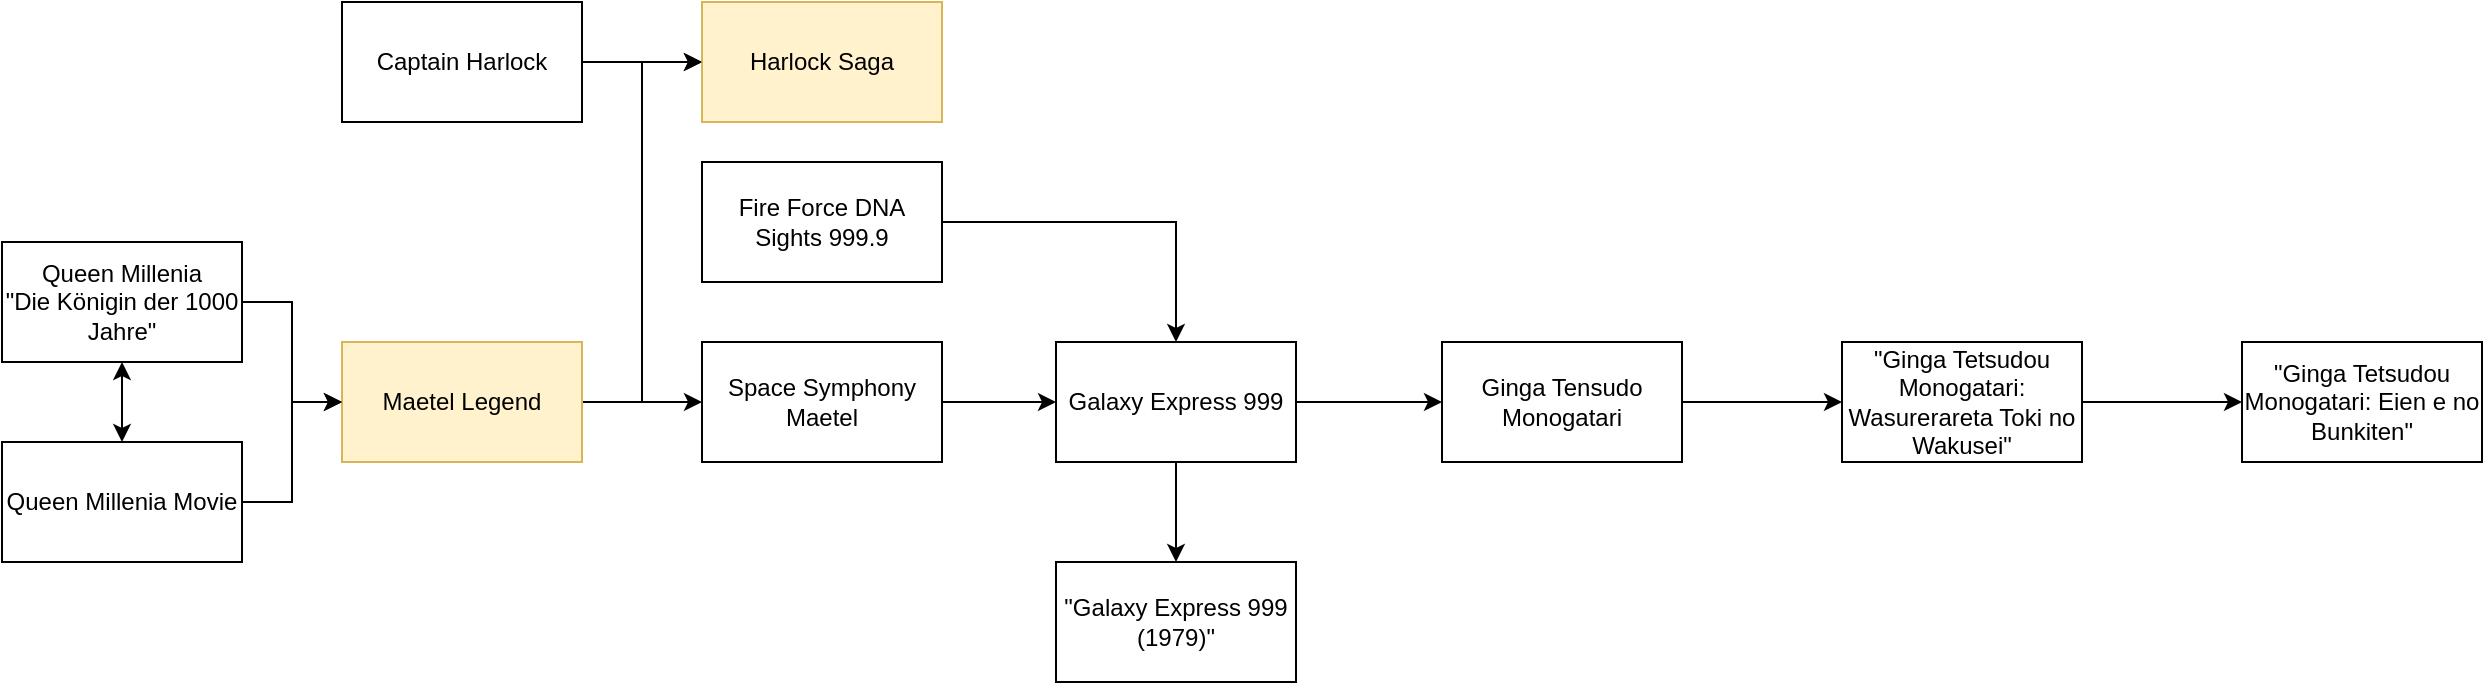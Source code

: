 <mxfile version="13.8.2" type="github">
  <diagram id="A9vEdWF77vsQXDjpMoYT" name="Page-1">
    <mxGraphModel dx="803" dy="463" grid="1" gridSize="10" guides="1" tooltips="1" connect="1" arrows="1" fold="1" page="1" pageScale="1" pageWidth="827" pageHeight="1169" math="0" shadow="0">
      <root>
        <mxCell id="0" />
        <mxCell id="1" parent="0" />
        <mxCell id="ZEhwApikZOu2tMlTH12N-8" style="edgeStyle=orthogonalEdgeStyle;rounded=0;orthogonalLoop=1;jettySize=auto;html=1;exitX=1;exitY=0.5;exitDx=0;exitDy=0;entryX=0;entryY=0.5;entryDx=0;entryDy=0;startArrow=none;startFill=0;" edge="1" parent="1" source="ZEhwApikZOu2tMlTH12N-1" target="ZEhwApikZOu2tMlTH12N-7">
          <mxGeometry relative="1" as="geometry" />
        </mxCell>
        <mxCell id="ZEhwApikZOu2tMlTH12N-14" style="edgeStyle=orthogonalEdgeStyle;rounded=0;orthogonalLoop=1;jettySize=auto;html=1;exitX=1;exitY=0.5;exitDx=0;exitDy=0;startArrow=none;startFill=0;" edge="1" parent="1" source="ZEhwApikZOu2tMlTH12N-1" target="ZEhwApikZOu2tMlTH12N-13">
          <mxGeometry relative="1" as="geometry" />
        </mxCell>
        <mxCell id="ZEhwApikZOu2tMlTH12N-1" value="Maetel Legend" style="rounded=0;whiteSpace=wrap;html=1;fillColor=#fff2cc;strokeColor=#d6b656;" vertex="1" parent="1">
          <mxGeometry x="350" y="190" width="120" height="60" as="geometry" />
        </mxCell>
        <mxCell id="ZEhwApikZOu2tMlTH12N-4" style="edgeStyle=orthogonalEdgeStyle;rounded=0;orthogonalLoop=1;jettySize=auto;html=1;exitX=0.5;exitY=1;exitDx=0;exitDy=0;entryX=0.5;entryY=0;entryDx=0;entryDy=0;startArrow=classic;startFill=1;" edge="1" parent="1" source="ZEhwApikZOu2tMlTH12N-2" target="ZEhwApikZOu2tMlTH12N-3">
          <mxGeometry relative="1" as="geometry" />
        </mxCell>
        <mxCell id="ZEhwApikZOu2tMlTH12N-5" style="edgeStyle=orthogonalEdgeStyle;rounded=0;orthogonalLoop=1;jettySize=auto;html=1;exitX=1;exitY=0.5;exitDx=0;exitDy=0;entryX=0;entryY=0.5;entryDx=0;entryDy=0;startArrow=none;startFill=0;" edge="1" parent="1" source="ZEhwApikZOu2tMlTH12N-2" target="ZEhwApikZOu2tMlTH12N-1">
          <mxGeometry relative="1" as="geometry" />
        </mxCell>
        <mxCell id="ZEhwApikZOu2tMlTH12N-2" value="&lt;div&gt;Queen Millenia&lt;/div&gt;&lt;div&gt;&quot;Die Königin der 1000 Jahre&quot; &lt;span class=&quot;icons&quot;&gt; &lt;/span&gt;&lt;label itemprop=&quot;alternateName&quot;&gt;&lt;br&gt;&lt;/label&gt;&lt;/div&gt;" style="rounded=0;whiteSpace=wrap;html=1;" vertex="1" parent="1">
          <mxGeometry x="180" y="140" width="120" height="60" as="geometry" />
        </mxCell>
        <mxCell id="ZEhwApikZOu2tMlTH12N-6" style="edgeStyle=orthogonalEdgeStyle;rounded=0;orthogonalLoop=1;jettySize=auto;html=1;exitX=1;exitY=0.5;exitDx=0;exitDy=0;startArrow=none;startFill=0;entryX=0;entryY=0.5;entryDx=0;entryDy=0;" edge="1" parent="1" source="ZEhwApikZOu2tMlTH12N-3" target="ZEhwApikZOu2tMlTH12N-1">
          <mxGeometry relative="1" as="geometry">
            <mxPoint x="350" y="240" as="targetPoint" />
          </mxGeometry>
        </mxCell>
        <mxCell id="ZEhwApikZOu2tMlTH12N-3" value="&lt;div&gt;Queen Millenia Movie&lt;/div&gt;" style="rounded=0;whiteSpace=wrap;html=1;" vertex="1" parent="1">
          <mxGeometry x="180" y="240" width="120" height="60" as="geometry" />
        </mxCell>
        <mxCell id="ZEhwApikZOu2tMlTH12N-7" value="Harlock Saga" style="whiteSpace=wrap;html=1;fillColor=#fff2cc;strokeColor=#d6b656;" vertex="1" parent="1">
          <mxGeometry x="530" y="20" width="120" height="60" as="geometry" />
        </mxCell>
        <mxCell id="ZEhwApikZOu2tMlTH12N-10" style="edgeStyle=orthogonalEdgeStyle;rounded=0;orthogonalLoop=1;jettySize=auto;html=1;exitX=1;exitY=0.5;exitDx=0;exitDy=0;entryX=0;entryY=0.5;entryDx=0;entryDy=0;startArrow=none;startFill=0;" edge="1" parent="1" source="ZEhwApikZOu2tMlTH12N-9" target="ZEhwApikZOu2tMlTH12N-7">
          <mxGeometry relative="1" as="geometry" />
        </mxCell>
        <mxCell id="ZEhwApikZOu2tMlTH12N-9" value="Captain Harlock" style="whiteSpace=wrap;html=1;" vertex="1" parent="1">
          <mxGeometry x="350" y="20" width="120" height="60" as="geometry" />
        </mxCell>
        <mxCell id="ZEhwApikZOu2tMlTH12N-16" style="edgeStyle=orthogonalEdgeStyle;rounded=0;orthogonalLoop=1;jettySize=auto;html=1;exitX=1;exitY=0.5;exitDx=0;exitDy=0;entryX=0;entryY=0.5;entryDx=0;entryDy=0;startArrow=none;startFill=0;" edge="1" parent="1" source="ZEhwApikZOu2tMlTH12N-13" target="ZEhwApikZOu2tMlTH12N-15">
          <mxGeometry relative="1" as="geometry" />
        </mxCell>
        <mxCell id="ZEhwApikZOu2tMlTH12N-13" value="Space Symphony Maetel" style="whiteSpace=wrap;html=1;" vertex="1" parent="1">
          <mxGeometry x="530" y="190" width="120" height="60" as="geometry" />
        </mxCell>
        <mxCell id="ZEhwApikZOu2tMlTH12N-18" style="edgeStyle=orthogonalEdgeStyle;rounded=0;orthogonalLoop=1;jettySize=auto;html=1;entryX=0;entryY=0.5;entryDx=0;entryDy=0;startArrow=none;startFill=0;" edge="1" parent="1" source="ZEhwApikZOu2tMlTH12N-15" target="ZEhwApikZOu2tMlTH12N-17">
          <mxGeometry relative="1" as="geometry" />
        </mxCell>
        <mxCell id="ZEhwApikZOu2tMlTH12N-26" style="edgeStyle=orthogonalEdgeStyle;rounded=0;orthogonalLoop=1;jettySize=auto;html=1;exitX=0.5;exitY=1;exitDx=0;exitDy=0;entryX=0.5;entryY=0;entryDx=0;entryDy=0;startArrow=none;startFill=0;" edge="1" parent="1" source="ZEhwApikZOu2tMlTH12N-15" target="ZEhwApikZOu2tMlTH12N-25">
          <mxGeometry relative="1" as="geometry" />
        </mxCell>
        <mxCell id="ZEhwApikZOu2tMlTH12N-15" value="Galaxy Express 999" style="whiteSpace=wrap;html=1;" vertex="1" parent="1">
          <mxGeometry x="707" y="190" width="120" height="60" as="geometry" />
        </mxCell>
        <mxCell id="ZEhwApikZOu2tMlTH12N-20" style="edgeStyle=orthogonalEdgeStyle;rounded=0;orthogonalLoop=1;jettySize=auto;html=1;exitX=1;exitY=0.5;exitDx=0;exitDy=0;entryX=0;entryY=0.5;entryDx=0;entryDy=0;startArrow=none;startFill=0;" edge="1" parent="1" source="ZEhwApikZOu2tMlTH12N-17" target="ZEhwApikZOu2tMlTH12N-19">
          <mxGeometry relative="1" as="geometry" />
        </mxCell>
        <mxCell id="ZEhwApikZOu2tMlTH12N-17" value="Ginga Tensudo Monogatari" style="whiteSpace=wrap;html=1;" vertex="1" parent="1">
          <mxGeometry x="900" y="190" width="120" height="60" as="geometry" />
        </mxCell>
        <mxCell id="ZEhwApikZOu2tMlTH12N-22" style="edgeStyle=orthogonalEdgeStyle;rounded=0;orthogonalLoop=1;jettySize=auto;html=1;exitX=1;exitY=0.5;exitDx=0;exitDy=0;entryX=0;entryY=0.5;entryDx=0;entryDy=0;startArrow=none;startFill=0;" edge="1" parent="1" source="ZEhwApikZOu2tMlTH12N-19" target="ZEhwApikZOu2tMlTH12N-21">
          <mxGeometry relative="1" as="geometry" />
        </mxCell>
        <mxCell id="ZEhwApikZOu2tMlTH12N-19" value="&quot;&lt;span itemprop=&quot;name&quot;&gt;Ginga Tetsudou Monogatari: Wasurerareta Toki no Wakusei&lt;/span&gt;&quot;" style="whiteSpace=wrap;html=1;" vertex="1" parent="1">
          <mxGeometry x="1100" y="190" width="120" height="60" as="geometry" />
        </mxCell>
        <mxCell id="ZEhwApikZOu2tMlTH12N-21" value="&quot;&lt;span itemprop=&quot;name&quot;&gt;Ginga Tetsudou Monogatari: Eien e no Bunkiten&lt;/span&gt;&quot;" style="whiteSpace=wrap;html=1;" vertex="1" parent="1">
          <mxGeometry x="1300" y="190" width="120" height="60" as="geometry" />
        </mxCell>
        <mxCell id="ZEhwApikZOu2tMlTH12N-24" style="edgeStyle=orthogonalEdgeStyle;rounded=0;orthogonalLoop=1;jettySize=auto;html=1;startArrow=none;startFill=0;" edge="1" parent="1" source="ZEhwApikZOu2tMlTH12N-23" target="ZEhwApikZOu2tMlTH12N-15">
          <mxGeometry relative="1" as="geometry" />
        </mxCell>
        <mxCell id="ZEhwApikZOu2tMlTH12N-23" value="&lt;label itemprop=&quot;alternateName&quot;&gt;Fire Force DNA Sights 999.9&lt;/label&gt;" style="whiteSpace=wrap;html=1;" vertex="1" parent="1">
          <mxGeometry x="530" y="100" width="120" height="60" as="geometry" />
        </mxCell>
        <mxCell id="ZEhwApikZOu2tMlTH12N-25" value="&lt;label itemprop=&quot;alternateName&quot;&gt;&quot;Galaxy Express 999 (1979)&quot;&lt;/label&gt;" style="whiteSpace=wrap;html=1;" vertex="1" parent="1">
          <mxGeometry x="707" y="300" width="120" height="60" as="geometry" />
        </mxCell>
      </root>
    </mxGraphModel>
  </diagram>
</mxfile>
